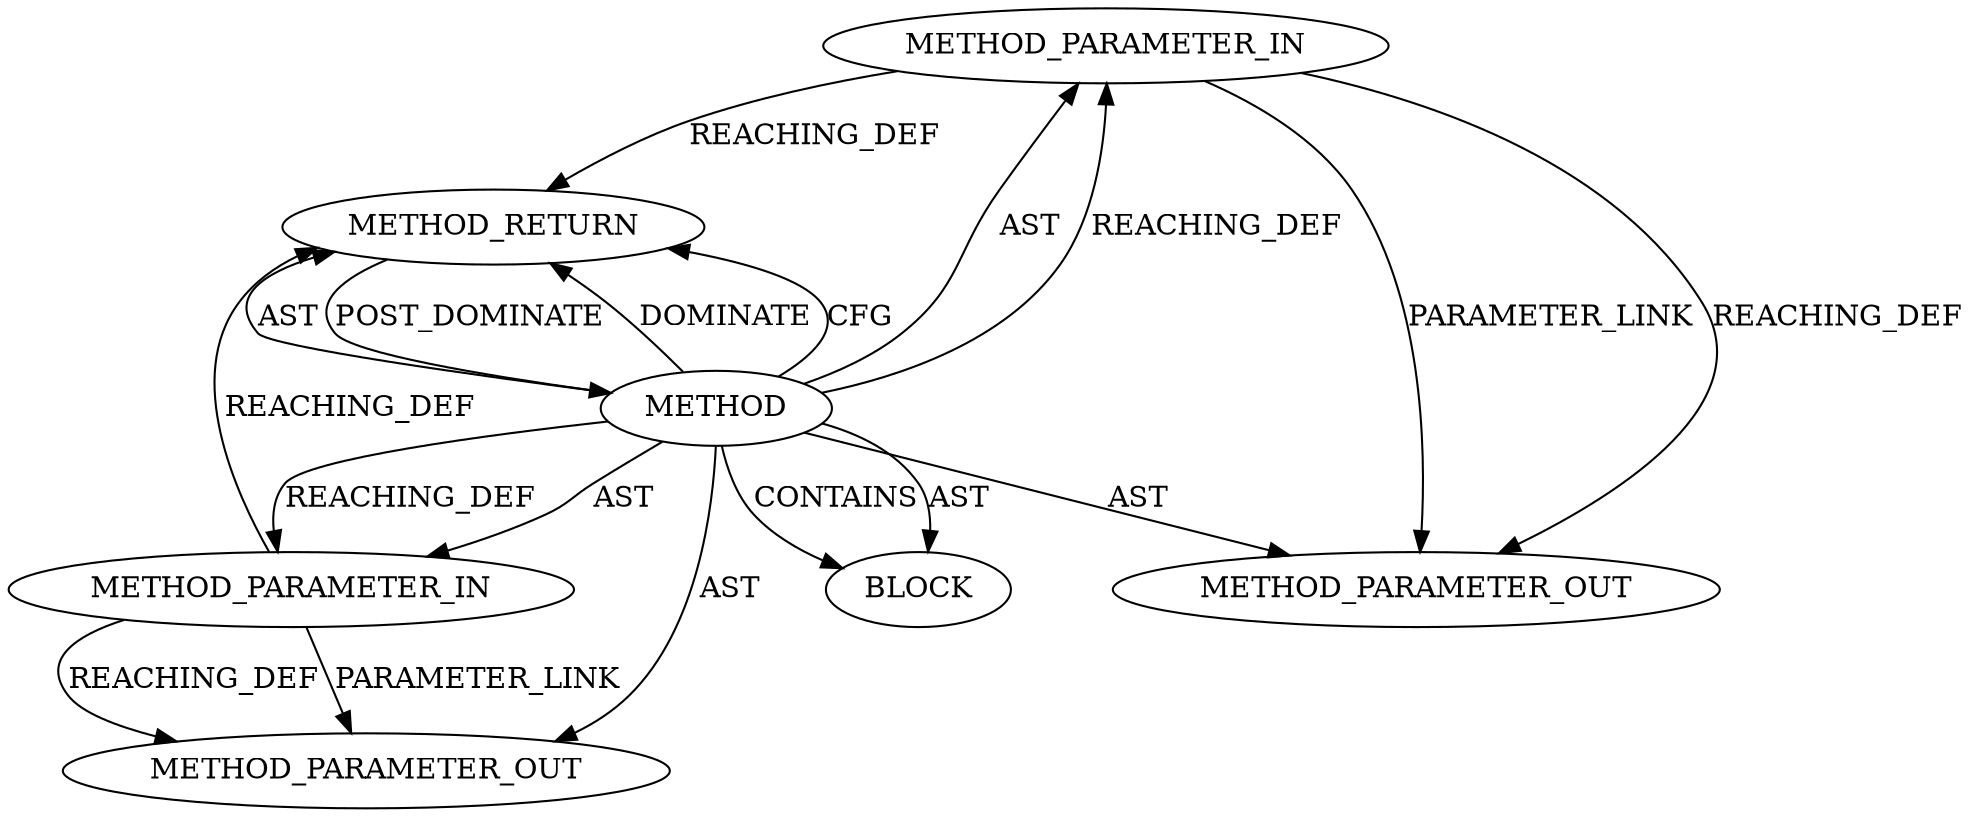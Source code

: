 digraph {
  25700 [label=METHOD_PARAMETER_IN ORDER=2 CODE="p2" IS_VARIADIC=false TYPE_FULL_NAME="ANY" EVALUATION_STRATEGY="BY_VALUE" INDEX=2 NAME="p2"]
  27279 [label=METHOD_PARAMETER_OUT ORDER=1 CODE="p1" IS_VARIADIC=false TYPE_FULL_NAME="ANY" EVALUATION_STRATEGY="BY_VALUE" INDEX=1 NAME="p1"]
  25699 [label=METHOD_PARAMETER_IN ORDER=1 CODE="p1" IS_VARIADIC=false TYPE_FULL_NAME="ANY" EVALUATION_STRATEGY="BY_VALUE" INDEX=1 NAME="p1"]
  25698 [label=METHOD AST_PARENT_TYPE="NAMESPACE_BLOCK" AST_PARENT_FULL_NAME="<global>" ORDER=0 CODE="<empty>" FULL_NAME="ssl2_return_error" IS_EXTERNAL=true FILENAME="<empty>" SIGNATURE="" NAME="ssl2_return_error"]
  25702 [label=METHOD_RETURN ORDER=2 CODE="RET" TYPE_FULL_NAME="ANY" EVALUATION_STRATEGY="BY_VALUE"]
  25701 [label=BLOCK ORDER=1 ARGUMENT_INDEX=1 CODE="<empty>" TYPE_FULL_NAME="ANY"]
  27280 [label=METHOD_PARAMETER_OUT ORDER=2 CODE="p2" IS_VARIADIC=false TYPE_FULL_NAME="ANY" EVALUATION_STRATEGY="BY_VALUE" INDEX=2 NAME="p2"]
  25700 -> 25702 [label=REACHING_DEF VARIABLE="p2"]
  25698 -> 25699 [label=AST ]
  25698 -> 25701 [label=CONTAINS ]
  25702 -> 25698 [label=POST_DOMINATE ]
  25698 -> 27280 [label=AST ]
  25700 -> 27280 [label=PARAMETER_LINK ]
  25698 -> 25702 [label=DOMINATE ]
  25700 -> 27280 [label=REACHING_DEF VARIABLE="p2"]
  25698 -> 25702 [label=CFG ]
  25699 -> 25702 [label=REACHING_DEF VARIABLE="p1"]
  25698 -> 25699 [label=REACHING_DEF VARIABLE=""]
  25698 -> 25700 [label=AST ]
  25698 -> 25700 [label=REACHING_DEF VARIABLE=""]
  25699 -> 27279 [label=REACHING_DEF VARIABLE="p1"]
  25698 -> 25702 [label=AST ]
  25699 -> 27279 [label=PARAMETER_LINK ]
  25698 -> 27279 [label=AST ]
  25698 -> 25701 [label=AST ]
}
